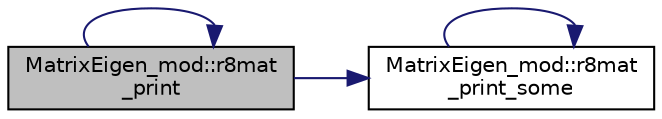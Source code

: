 digraph "MatrixEigen_mod::r8mat_print"
{
 // LATEX_PDF_SIZE
  edge [fontname="Helvetica",fontsize="10",labelfontname="Helvetica",labelfontsize="10"];
  node [fontname="Helvetica",fontsize="10",shape=record];
  rankdir="LR";
  Node1 [label="MatrixEigen_mod::r8mat\l_print",height=0.2,width=0.4,color="black", fillcolor="grey75", style="filled", fontcolor="black",tooltip=" "];
  Node1 -> Node1 [color="midnightblue",fontsize="10",style="solid",fontname="Helvetica"];
  Node1 -> Node2 [color="midnightblue",fontsize="10",style="solid",fontname="Helvetica"];
  Node2 [label="MatrixEigen_mod::r8mat\l_print_some",height=0.2,width=0.4,color="black", fillcolor="white", style="filled",URL="$namespaceMatrixEigen__mod.html#acc0c21d772d0ccc45ab4c0a54860f545",tooltip=" "];
  Node2 -> Node2 [color="midnightblue",fontsize="10",style="solid",fontname="Helvetica"];
}
